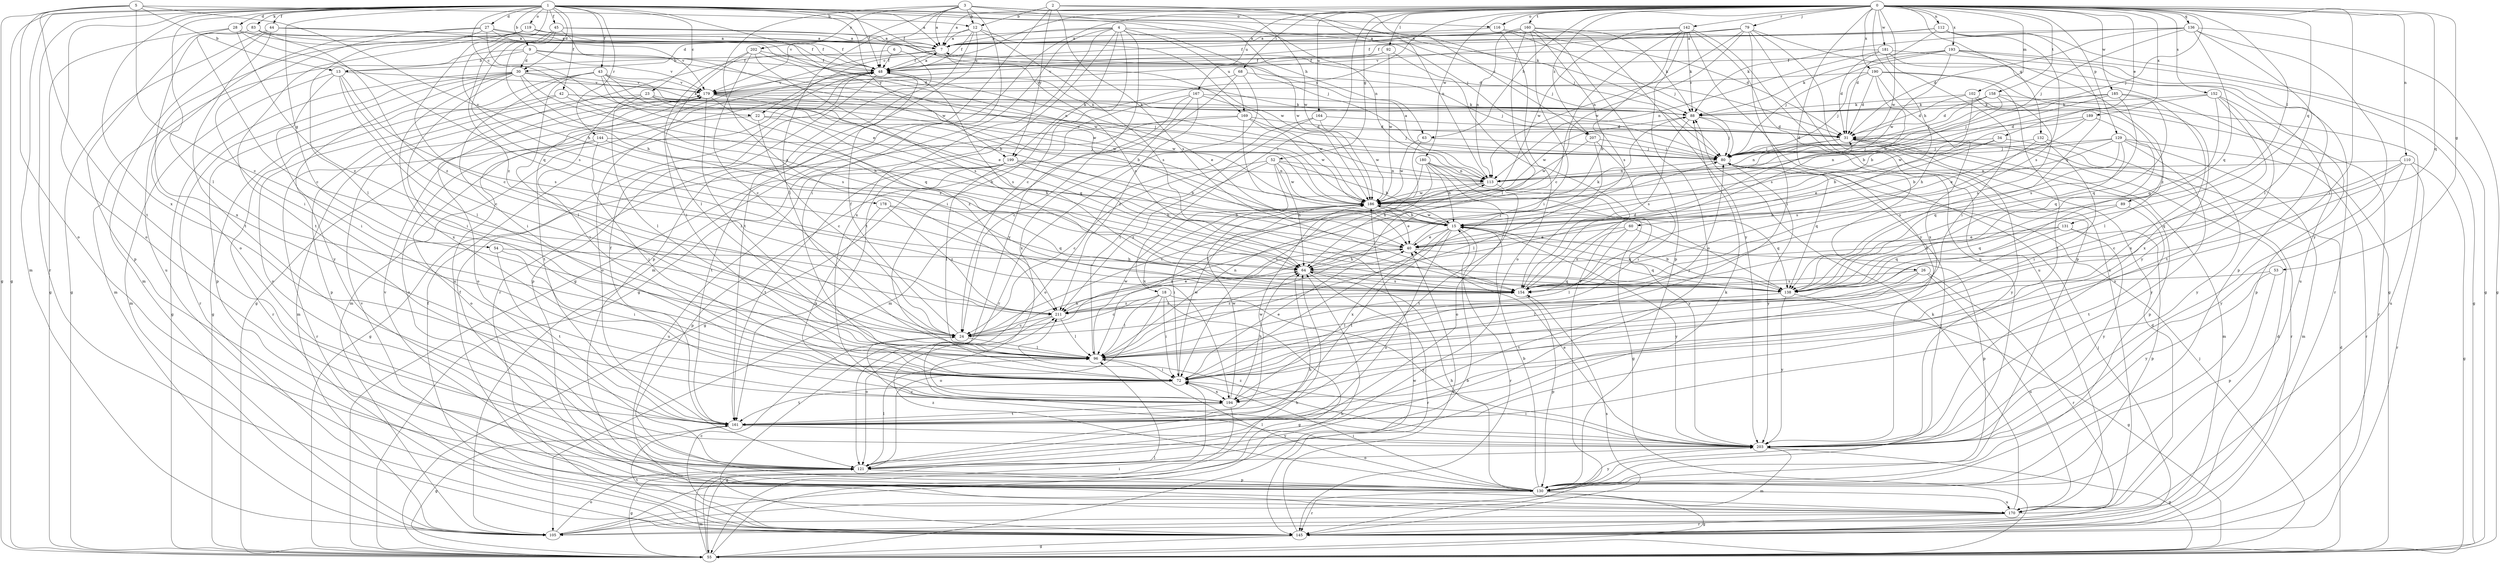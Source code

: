 strict digraph  {
0;
1;
2;
3;
4;
5;
6;
7;
9;
12;
13;
15;
18;
22;
23;
24;
26;
27;
28;
30;
31;
34;
40;
42;
43;
44;
45;
48;
52;
53;
54;
55;
60;
63;
64;
68;
72;
79;
80;
83;
88;
89;
92;
96;
102;
105;
110;
112;
113;
116;
119;
121;
129;
130;
131;
132;
136;
138;
142;
144;
145;
152;
154;
158;
160;
161;
164;
167;
169;
170;
178;
179;
180;
181;
185;
186;
189;
190;
193;
194;
199;
202;
203;
207;
211;
0 -> 7  [label=a];
0 -> 18  [label=c];
0 -> 22  [label=c];
0 -> 26  [label=d];
0 -> 34  [label=e];
0 -> 52  [label=g];
0 -> 53  [label=g];
0 -> 60  [label=h];
0 -> 63  [label=h];
0 -> 68  [label=i];
0 -> 72  [label=i];
0 -> 79  [label=j];
0 -> 80  [label=j];
0 -> 89  [label=l];
0 -> 92  [label=l];
0 -> 102  [label=m];
0 -> 105  [label=m];
0 -> 110  [label=n];
0 -> 112  [label=n];
0 -> 116  [label=o];
0 -> 129  [label=p];
0 -> 131  [label=q];
0 -> 132  [label=q];
0 -> 136  [label=q];
0 -> 138  [label=q];
0 -> 142  [label=r];
0 -> 152  [label=s];
0 -> 158  [label=t];
0 -> 160  [label=t];
0 -> 164  [label=u];
0 -> 167  [label=u];
0 -> 180  [label=w];
0 -> 181  [label=w];
0 -> 185  [label=w];
0 -> 186  [label=w];
0 -> 189  [label=x];
0 -> 190  [label=x];
0 -> 193  [label=x];
0 -> 199  [label=y];
0 -> 207  [label=z];
1 -> 7  [label=a];
1 -> 9  [label=b];
1 -> 22  [label=c];
1 -> 23  [label=c];
1 -> 27  [label=d];
1 -> 28  [label=d];
1 -> 30  [label=d];
1 -> 40  [label=e];
1 -> 42  [label=f];
1 -> 43  [label=f];
1 -> 44  [label=f];
1 -> 45  [label=f];
1 -> 48  [label=f];
1 -> 54  [label=g];
1 -> 55  [label=g];
1 -> 63  [label=h];
1 -> 80  [label=j];
1 -> 83  [label=k];
1 -> 88  [label=k];
1 -> 96  [label=l];
1 -> 105  [label=m];
1 -> 116  [label=o];
1 -> 119  [label=o];
1 -> 121  [label=o];
1 -> 144  [label=r];
1 -> 145  [label=r];
1 -> 169  [label=u];
1 -> 178  [label=v];
1 -> 194  [label=x];
1 -> 199  [label=y];
2 -> 12  [label=b];
2 -> 55  [label=g];
2 -> 113  [label=n];
2 -> 154  [label=s];
2 -> 199  [label=y];
2 -> 207  [label=z];
3 -> 7  [label=a];
3 -> 12  [label=b];
3 -> 48  [label=f];
3 -> 72  [label=i];
3 -> 80  [label=j];
3 -> 113  [label=n];
3 -> 179  [label=v];
3 -> 186  [label=w];
3 -> 202  [label=y];
3 -> 211  [label=z];
4 -> 7  [label=a];
4 -> 24  [label=c];
4 -> 30  [label=d];
4 -> 55  [label=g];
4 -> 72  [label=i];
4 -> 80  [label=j];
4 -> 161  [label=t];
4 -> 169  [label=u];
4 -> 186  [label=w];
4 -> 194  [label=x];
4 -> 203  [label=y];
5 -> 12  [label=b];
5 -> 13  [label=b];
5 -> 24  [label=c];
5 -> 55  [label=g];
5 -> 64  [label=h];
5 -> 121  [label=o];
5 -> 161  [label=t];
6 -> 13  [label=b];
6 -> 48  [label=f];
6 -> 145  [label=r];
7 -> 48  [label=f];
7 -> 55  [label=g];
7 -> 154  [label=s];
7 -> 170  [label=u];
9 -> 13  [label=b];
9 -> 30  [label=d];
9 -> 48  [label=f];
9 -> 105  [label=m];
9 -> 113  [label=n];
9 -> 179  [label=v];
12 -> 7  [label=a];
12 -> 48  [label=f];
12 -> 96  [label=l];
12 -> 130  [label=p];
12 -> 154  [label=s];
12 -> 161  [label=t];
12 -> 186  [label=w];
13 -> 24  [label=c];
13 -> 72  [label=i];
13 -> 96  [label=l];
13 -> 105  [label=m];
13 -> 154  [label=s];
13 -> 179  [label=v];
15 -> 40  [label=e];
15 -> 121  [label=o];
15 -> 138  [label=q];
15 -> 145  [label=r];
15 -> 161  [label=t];
15 -> 186  [label=w];
15 -> 194  [label=x];
15 -> 203  [label=y];
18 -> 24  [label=c];
18 -> 55  [label=g];
18 -> 72  [label=i];
18 -> 96  [label=l];
18 -> 121  [label=o];
18 -> 203  [label=y];
18 -> 211  [label=z];
22 -> 24  [label=c];
22 -> 31  [label=d];
22 -> 64  [label=h];
22 -> 121  [label=o];
23 -> 15  [label=b];
23 -> 72  [label=i];
23 -> 88  [label=k];
23 -> 96  [label=l];
23 -> 130  [label=p];
23 -> 186  [label=w];
24 -> 48  [label=f];
24 -> 64  [label=h];
24 -> 96  [label=l];
26 -> 96  [label=l];
26 -> 145  [label=r];
26 -> 154  [label=s];
26 -> 161  [label=t];
26 -> 170  [label=u];
27 -> 7  [label=a];
27 -> 40  [label=e];
27 -> 48  [label=f];
27 -> 72  [label=i];
27 -> 96  [label=l];
27 -> 113  [label=n];
27 -> 121  [label=o];
28 -> 7  [label=a];
28 -> 24  [label=c];
28 -> 31  [label=d];
28 -> 55  [label=g];
28 -> 138  [label=q];
28 -> 211  [label=z];
30 -> 55  [label=g];
30 -> 64  [label=h];
30 -> 72  [label=i];
30 -> 88  [label=k];
30 -> 130  [label=p];
30 -> 145  [label=r];
30 -> 154  [label=s];
30 -> 179  [label=v];
30 -> 194  [label=x];
30 -> 203  [label=y];
31 -> 80  [label=j];
31 -> 105  [label=m];
31 -> 113  [label=n];
31 -> 130  [label=p];
31 -> 203  [label=y];
34 -> 15  [label=b];
34 -> 40  [label=e];
34 -> 80  [label=j];
34 -> 203  [label=y];
40 -> 64  [label=h];
40 -> 88  [label=k];
40 -> 138  [label=q];
40 -> 211  [label=z];
42 -> 80  [label=j];
42 -> 88  [label=k];
42 -> 121  [label=o];
42 -> 145  [label=r];
42 -> 154  [label=s];
43 -> 15  [label=b];
43 -> 40  [label=e];
43 -> 55  [label=g];
43 -> 72  [label=i];
43 -> 96  [label=l];
43 -> 138  [label=q];
43 -> 179  [label=v];
43 -> 186  [label=w];
44 -> 7  [label=a];
44 -> 48  [label=f];
44 -> 55  [label=g];
44 -> 105  [label=m];
44 -> 161  [label=t];
45 -> 7  [label=a];
45 -> 64  [label=h];
45 -> 80  [label=j];
45 -> 154  [label=s];
45 -> 186  [label=w];
45 -> 211  [label=z];
48 -> 7  [label=a];
48 -> 40  [label=e];
48 -> 105  [label=m];
48 -> 121  [label=o];
48 -> 130  [label=p];
48 -> 154  [label=s];
48 -> 179  [label=v];
52 -> 15  [label=b];
52 -> 24  [label=c];
52 -> 64  [label=h];
52 -> 113  [label=n];
52 -> 186  [label=w];
52 -> 194  [label=x];
52 -> 211  [label=z];
53 -> 130  [label=p];
53 -> 154  [label=s];
53 -> 203  [label=y];
54 -> 64  [label=h];
54 -> 72  [label=i];
54 -> 161  [label=t];
55 -> 31  [label=d];
55 -> 64  [label=h];
55 -> 72  [label=i];
55 -> 80  [label=j];
55 -> 96  [label=l];
55 -> 186  [label=w];
60 -> 40  [label=e];
60 -> 96  [label=l];
60 -> 130  [label=p];
60 -> 154  [label=s];
63 -> 72  [label=i];
63 -> 80  [label=j];
63 -> 186  [label=w];
64 -> 80  [label=j];
64 -> 138  [label=q];
64 -> 145  [label=r];
64 -> 154  [label=s];
68 -> 80  [label=j];
68 -> 105  [label=m];
68 -> 145  [label=r];
68 -> 179  [label=v];
72 -> 40  [label=e];
72 -> 80  [label=j];
72 -> 161  [label=t];
72 -> 186  [label=w];
72 -> 194  [label=x];
79 -> 7  [label=a];
79 -> 48  [label=f];
79 -> 55  [label=g];
79 -> 72  [label=i];
79 -> 113  [label=n];
79 -> 130  [label=p];
79 -> 170  [label=u];
79 -> 179  [label=v];
79 -> 186  [label=w];
80 -> 113  [label=n];
80 -> 138  [label=q];
80 -> 203  [label=y];
83 -> 7  [label=a];
83 -> 130  [label=p];
83 -> 179  [label=v];
83 -> 194  [label=x];
83 -> 211  [label=z];
88 -> 31  [label=d];
88 -> 80  [label=j];
88 -> 154  [label=s];
88 -> 186  [label=w];
89 -> 15  [label=b];
89 -> 138  [label=q];
89 -> 161  [label=t];
92 -> 48  [label=f];
92 -> 121  [label=o];
92 -> 179  [label=v];
92 -> 186  [label=w];
96 -> 72  [label=i];
96 -> 113  [label=n];
96 -> 186  [label=w];
102 -> 31  [label=d];
102 -> 64  [label=h];
102 -> 88  [label=k];
102 -> 96  [label=l];
102 -> 145  [label=r];
105 -> 15  [label=b];
105 -> 64  [label=h];
105 -> 121  [label=o];
110 -> 24  [label=c];
110 -> 55  [label=g];
110 -> 113  [label=n];
110 -> 138  [label=q];
110 -> 145  [label=r];
110 -> 203  [label=y];
112 -> 7  [label=a];
112 -> 31  [label=d];
112 -> 48  [label=f];
112 -> 55  [label=g];
112 -> 138  [label=q];
112 -> 154  [label=s];
113 -> 7  [label=a];
113 -> 24  [label=c];
113 -> 161  [label=t];
113 -> 186  [label=w];
116 -> 7  [label=a];
116 -> 31  [label=d];
116 -> 80  [label=j];
116 -> 145  [label=r];
119 -> 7  [label=a];
119 -> 24  [label=c];
119 -> 31  [label=d];
119 -> 48  [label=f];
119 -> 161  [label=t];
119 -> 170  [label=u];
121 -> 55  [label=g];
121 -> 64  [label=h];
121 -> 88  [label=k];
121 -> 96  [label=l];
121 -> 130  [label=p];
129 -> 15  [label=b];
129 -> 80  [label=j];
129 -> 105  [label=m];
129 -> 113  [label=n];
129 -> 138  [label=q];
129 -> 145  [label=r];
129 -> 154  [label=s];
129 -> 203  [label=y];
130 -> 15  [label=b];
130 -> 55  [label=g];
130 -> 64  [label=h];
130 -> 72  [label=i];
130 -> 80  [label=j];
130 -> 96  [label=l];
130 -> 145  [label=r];
130 -> 170  [label=u];
130 -> 179  [label=v];
130 -> 203  [label=y];
130 -> 211  [label=z];
131 -> 40  [label=e];
131 -> 64  [label=h];
131 -> 130  [label=p];
131 -> 138  [label=q];
131 -> 203  [label=y];
132 -> 72  [label=i];
132 -> 80  [label=j];
132 -> 145  [label=r];
132 -> 154  [label=s];
136 -> 7  [label=a];
136 -> 31  [label=d];
136 -> 55  [label=g];
136 -> 80  [label=j];
136 -> 88  [label=k];
136 -> 96  [label=l];
136 -> 138  [label=q];
136 -> 203  [label=y];
138 -> 15  [label=b];
138 -> 55  [label=g];
138 -> 96  [label=l];
138 -> 203  [label=y];
142 -> 7  [label=a];
142 -> 24  [label=c];
142 -> 64  [label=h];
142 -> 88  [label=k];
142 -> 121  [label=o];
142 -> 130  [label=p];
142 -> 170  [label=u];
142 -> 186  [label=w];
142 -> 203  [label=y];
144 -> 15  [label=b];
144 -> 72  [label=i];
144 -> 80  [label=j];
144 -> 121  [label=o];
144 -> 145  [label=r];
145 -> 24  [label=c];
145 -> 31  [label=d];
145 -> 40  [label=e];
145 -> 48  [label=f];
145 -> 55  [label=g];
145 -> 80  [label=j];
145 -> 154  [label=s];
145 -> 161  [label=t];
152 -> 15  [label=b];
152 -> 88  [label=k];
152 -> 130  [label=p];
152 -> 138  [label=q];
152 -> 161  [label=t];
152 -> 194  [label=x];
154 -> 31  [label=d];
154 -> 130  [label=p];
154 -> 211  [label=z];
158 -> 31  [label=d];
158 -> 80  [label=j];
158 -> 88  [label=k];
158 -> 154  [label=s];
158 -> 170  [label=u];
158 -> 186  [label=w];
160 -> 7  [label=a];
160 -> 48  [label=f];
160 -> 72  [label=i];
160 -> 88  [label=k];
160 -> 96  [label=l];
160 -> 113  [label=n];
160 -> 130  [label=p];
160 -> 154  [label=s];
160 -> 203  [label=y];
161 -> 48  [label=f];
161 -> 55  [label=g];
161 -> 186  [label=w];
161 -> 203  [label=y];
164 -> 31  [label=d];
164 -> 96  [label=l];
164 -> 121  [label=o];
164 -> 186  [label=w];
167 -> 24  [label=c];
167 -> 55  [label=g];
167 -> 88  [label=k];
167 -> 186  [label=w];
167 -> 194  [label=x];
167 -> 211  [label=z];
169 -> 31  [label=d];
169 -> 55  [label=g];
169 -> 80  [label=j];
169 -> 138  [label=q];
169 -> 161  [label=t];
169 -> 186  [label=w];
170 -> 31  [label=d];
170 -> 48  [label=f];
170 -> 88  [label=k];
170 -> 105  [label=m];
170 -> 145  [label=r];
170 -> 179  [label=v];
178 -> 15  [label=b];
178 -> 138  [label=q];
178 -> 194  [label=x];
178 -> 211  [label=z];
179 -> 88  [label=k];
179 -> 96  [label=l];
179 -> 105  [label=m];
179 -> 121  [label=o];
179 -> 138  [label=q];
179 -> 161  [label=t];
179 -> 186  [label=w];
179 -> 211  [label=z];
180 -> 15  [label=b];
180 -> 55  [label=g];
180 -> 64  [label=h];
180 -> 96  [label=l];
180 -> 113  [label=n];
180 -> 121  [label=o];
180 -> 203  [label=y];
181 -> 31  [label=d];
181 -> 48  [label=f];
181 -> 72  [label=i];
181 -> 113  [label=n];
181 -> 145  [label=r];
181 -> 170  [label=u];
185 -> 15  [label=b];
185 -> 80  [label=j];
185 -> 88  [label=k];
185 -> 138  [label=q];
185 -> 154  [label=s];
185 -> 194  [label=x];
186 -> 15  [label=b];
186 -> 40  [label=e];
186 -> 72  [label=i];
186 -> 138  [label=q];
189 -> 31  [label=d];
189 -> 40  [label=e];
189 -> 138  [label=q];
189 -> 186  [label=w];
190 -> 31  [label=d];
190 -> 80  [label=j];
190 -> 154  [label=s];
190 -> 161  [label=t];
190 -> 179  [label=v];
190 -> 194  [label=x];
190 -> 203  [label=y];
193 -> 48  [label=f];
193 -> 55  [label=g];
193 -> 80  [label=j];
193 -> 88  [label=k];
193 -> 130  [label=p];
193 -> 186  [label=w];
193 -> 211  [label=z];
194 -> 55  [label=g];
194 -> 64  [label=h];
194 -> 161  [label=t];
194 -> 186  [label=w];
199 -> 15  [label=b];
199 -> 64  [label=h];
199 -> 96  [label=l];
199 -> 113  [label=n];
199 -> 130  [label=p];
199 -> 161  [label=t];
199 -> 170  [label=u];
202 -> 24  [label=c];
202 -> 48  [label=f];
202 -> 72  [label=i];
202 -> 96  [label=l];
202 -> 154  [label=s];
202 -> 186  [label=w];
203 -> 24  [label=c];
203 -> 40  [label=e];
203 -> 55  [label=g];
203 -> 72  [label=i];
203 -> 105  [label=m];
203 -> 121  [label=o];
203 -> 211  [label=z];
207 -> 72  [label=i];
207 -> 80  [label=j];
207 -> 96  [label=l];
207 -> 186  [label=w];
211 -> 24  [label=c];
211 -> 40  [label=e];
211 -> 96  [label=l];
211 -> 121  [label=o];
211 -> 154  [label=s];
}
